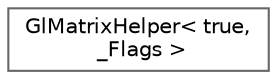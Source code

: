 digraph "类继承关系图"
{
 // LATEX_PDF_SIZE
  bgcolor="transparent";
  edge [fontname=Helvetica,fontsize=10,labelfontname=Helvetica,labelfontsize=10];
  node [fontname=Helvetica,fontsize=10,shape=box,height=0.2,width=0.4];
  rankdir="LR";
  Node0 [id="Node000000",label="GlMatrixHelper\< true,\l _Flags \>",height=0.2,width=0.4,color="grey40", fillcolor="white", style="filled",URL="$struct_gl_matrix_helper_3_01true_00_01___flags_01_4.html",tooltip=" "];
}
